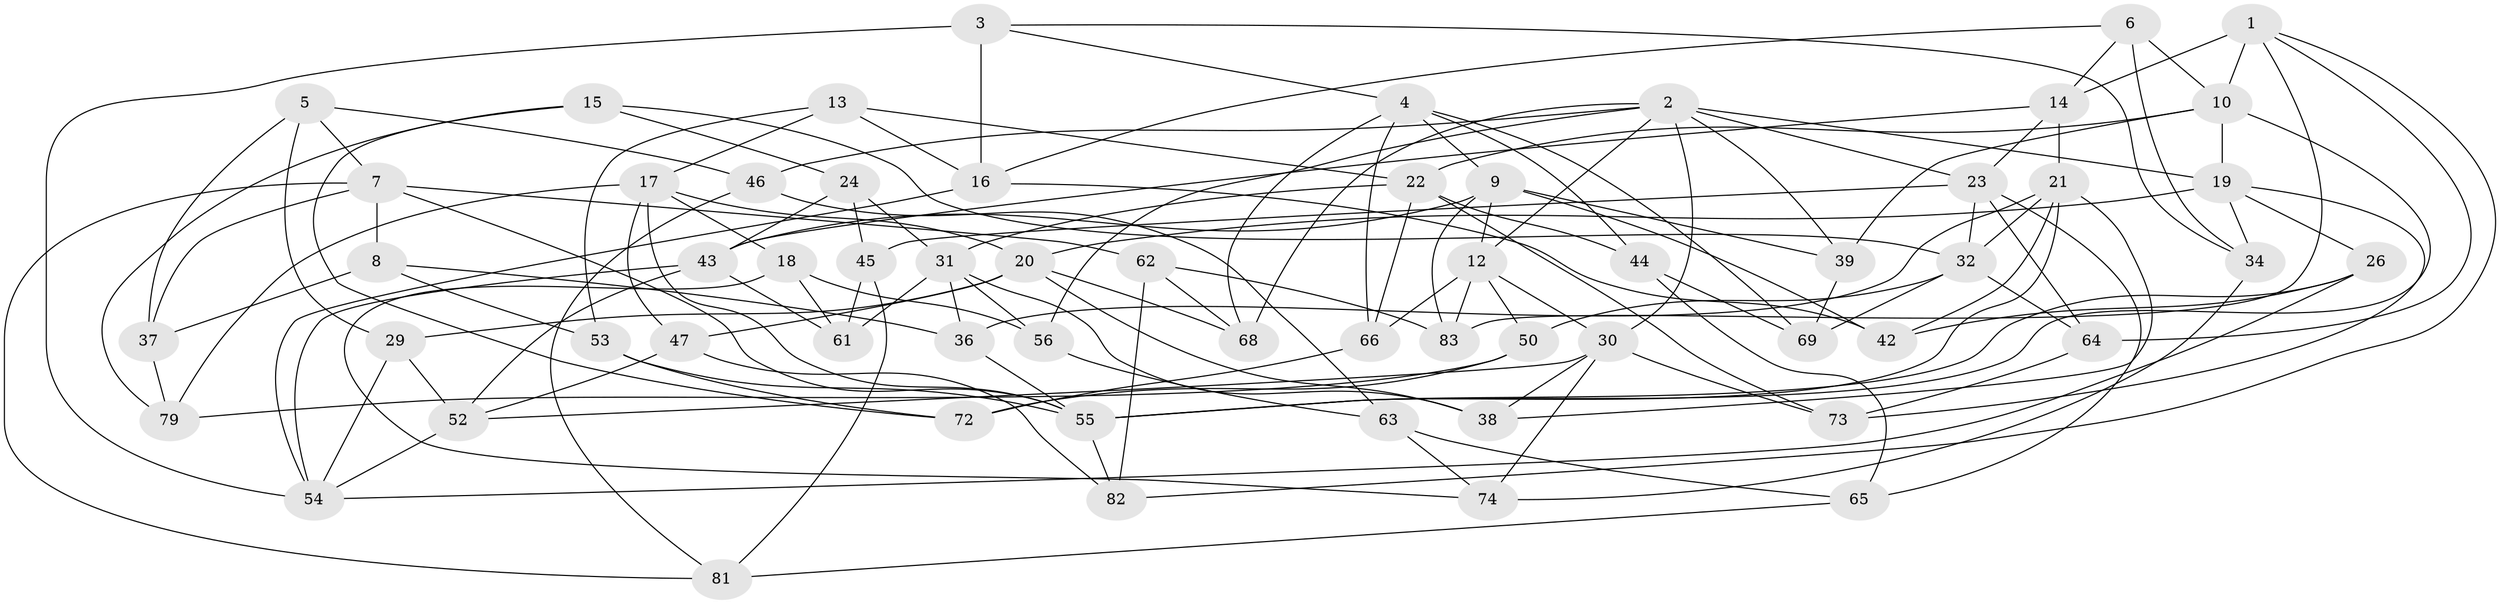 // original degree distribution, {4: 1.0}
// Generated by graph-tools (version 1.1) at 2025/20/03/04/25 18:20:45]
// undirected, 60 vertices, 142 edges
graph export_dot {
graph [start="1"]
  node [color=gray90,style=filled];
  1 [super="+35"];
  2 [super="+25+84"];
  3 [super="+86"];
  4 [super="+33"];
  5;
  6;
  7 [super="+41"];
  8;
  9 [super="+59"];
  10 [super="+11"];
  12 [super="+70"];
  13;
  14 [super="+75"];
  15;
  16 [super="+51"];
  17 [super="+77"];
  18;
  19 [super="+27"];
  20 [super="+71"];
  21 [super="+40"];
  22 [super="+78"];
  23 [super="+28"];
  24;
  26;
  29;
  30 [super="+48"];
  31 [super="+49"];
  32 [super="+57"];
  34;
  36;
  37;
  38;
  39;
  42;
  43 [super="+58"];
  44;
  45;
  46;
  47;
  50;
  52 [super="+76"];
  53;
  54 [super="+67"];
  55 [super="+60"];
  56;
  61;
  62;
  63;
  64;
  65;
  66;
  68;
  69;
  72;
  73;
  74;
  79;
  81;
  82;
  83;
  1 -- 83;
  1 -- 82;
  1 -- 10;
  1 -- 64;
  1 -- 14 [weight=2];
  2 -- 23;
  2 -- 30;
  2 -- 56;
  2 -- 68;
  2 -- 46;
  2 -- 19;
  2 -- 12;
  2 -- 39;
  3 -- 54 [weight=2];
  3 -- 34;
  3 -- 16 [weight=2];
  3 -- 4;
  4 -- 68;
  4 -- 66;
  4 -- 9;
  4 -- 69;
  4 -- 44;
  5 -- 7;
  5 -- 46;
  5 -- 29;
  5 -- 37;
  6 -- 10;
  6 -- 14;
  6 -- 34;
  6 -- 16;
  7 -- 81;
  7 -- 8;
  7 -- 37;
  7 -- 62;
  7 -- 55;
  8 -- 36;
  8 -- 37;
  8 -- 53;
  9 -- 83;
  9 -- 42;
  9 -- 43;
  9 -- 12;
  9 -- 39;
  10 -- 39;
  10 -- 19;
  10 -- 22;
  10 -- 55;
  12 -- 83;
  12 -- 66;
  12 -- 50;
  12 -- 30;
  13 -- 16;
  13 -- 22;
  13 -- 53;
  13 -- 17;
  14 -- 23;
  14 -- 43;
  14 -- 21;
  15 -- 79;
  15 -- 72;
  15 -- 24;
  15 -- 32;
  16 -- 42;
  16 -- 54;
  17 -- 47;
  17 -- 18;
  17 -- 79;
  17 -- 55;
  17 -- 20;
  18 -- 74;
  18 -- 56;
  18 -- 61;
  19 -- 34;
  19 -- 73;
  19 -- 26;
  19 -- 20;
  20 -- 47;
  20 -- 29;
  20 -- 38;
  20 -- 68;
  21 -- 38;
  21 -- 42;
  21 -- 36;
  21 -- 32;
  21 -- 55;
  22 -- 44;
  22 -- 66;
  22 -- 73;
  22 -- 31;
  23 -- 32;
  23 -- 64;
  23 -- 65;
  23 -- 45;
  24 -- 45;
  24 -- 31;
  24 -- 43;
  26 -- 42;
  26 -- 55;
  26 -- 54;
  29 -- 52;
  29 -- 54;
  30 -- 74;
  30 -- 38;
  30 -- 73;
  30 -- 52;
  31 -- 38;
  31 -- 36;
  31 -- 61;
  31 -- 56;
  32 -- 50;
  32 -- 69;
  32 -- 64;
  34 -- 74;
  36 -- 55;
  37 -- 79;
  39 -- 69;
  43 -- 54;
  43 -- 61;
  43 -- 52;
  44 -- 65;
  44 -- 69;
  45 -- 61;
  45 -- 81;
  46 -- 63;
  46 -- 81;
  47 -- 82;
  47 -- 52;
  50 -- 79;
  50 -- 72;
  52 -- 54 [weight=2];
  53 -- 72;
  53 -- 55;
  55 -- 82;
  56 -- 63;
  62 -- 83;
  62 -- 82;
  62 -- 68;
  63 -- 74;
  63 -- 65;
  64 -- 73;
  65 -- 81;
  66 -- 72;
}
